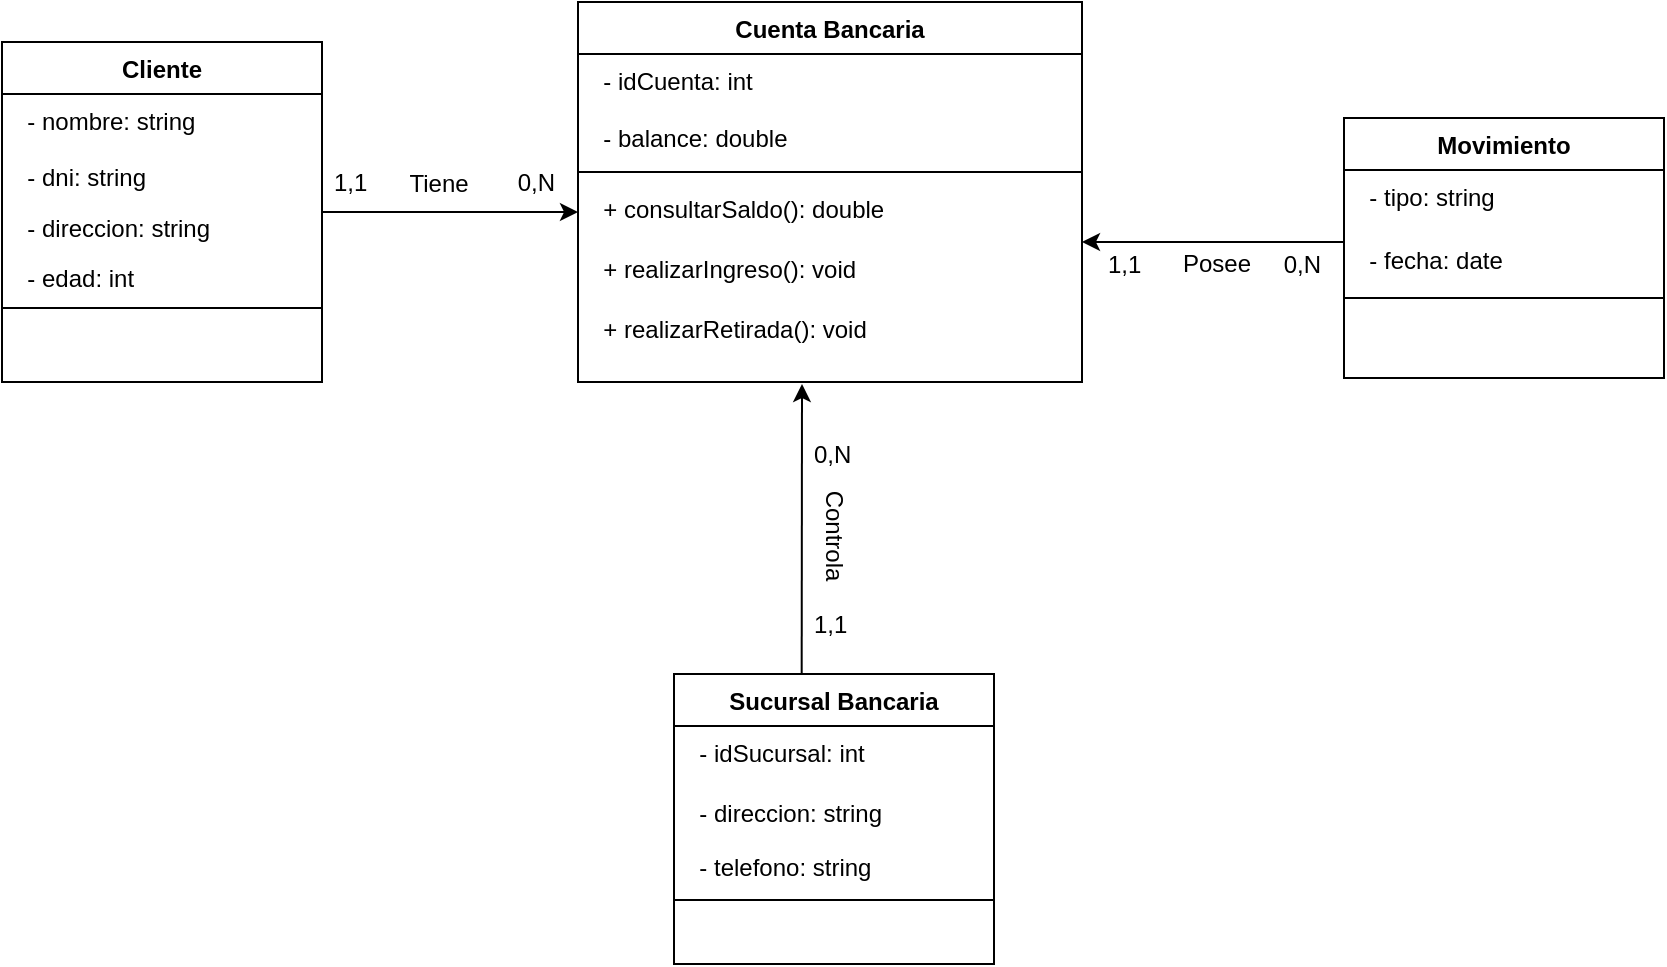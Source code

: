 <mxfile version="24.3.0" type="device">
  <diagram id="C5RBs43oDa-KdzZeNtuy" name="Page-1">
    <mxGraphModel dx="1434" dy="764" grid="1" gridSize="10" guides="1" tooltips="1" connect="1" arrows="1" fold="1" page="1" pageScale="1" pageWidth="827" pageHeight="1169" math="0" shadow="0">
      <root>
        <mxCell id="WIyWlLk6GJQsqaUBKTNV-0" />
        <mxCell id="WIyWlLk6GJQsqaUBKTNV-1" parent="WIyWlLk6GJQsqaUBKTNV-0" />
        <mxCell id="zkfFHV4jXpPFQw0GAbJ--0" value="Cliente" style="swimlane;fontStyle=1;align=center;verticalAlign=top;childLayout=stackLayout;horizontal=1;startSize=26;horizontalStack=0;resizeParent=1;resizeLast=0;collapsible=1;marginBottom=0;rounded=0;shadow=0;strokeWidth=1;" parent="WIyWlLk6GJQsqaUBKTNV-1" vertex="1">
          <mxGeometry x="80" y="199" width="160" height="170" as="geometry">
            <mxRectangle x="220" y="120" width="160" height="26" as="alternateBounds" />
          </mxGeometry>
        </mxCell>
        <mxCell id="Ao4X3F_WjkxsHfXwTAYQ-5" value="" style="group" parent="zkfFHV4jXpPFQw0GAbJ--0" vertex="1" connectable="0">
          <mxGeometry y="26" width="160" height="104" as="geometry" />
        </mxCell>
        <mxCell id="zkfFHV4jXpPFQw0GAbJ--1" value="  - nombre: string" style="text;align=left;verticalAlign=top;spacingLeft=4;spacingRight=4;overflow=hidden;rotatable=0;points=[[0,0.5],[1,0.5]];portConstraint=eastwest;" parent="Ao4X3F_WjkxsHfXwTAYQ-5" vertex="1">
          <mxGeometry width="160" height="27.902" as="geometry" />
        </mxCell>
        <mxCell id="zkfFHV4jXpPFQw0GAbJ--2" value="  - dni: string" style="text;align=left;verticalAlign=top;spacingLeft=4;spacingRight=4;overflow=hidden;rotatable=0;points=[[0,0.5],[1,0.5]];portConstraint=eastwest;rounded=0;shadow=0;html=0;" parent="Ao4X3F_WjkxsHfXwTAYQ-5" vertex="1">
          <mxGeometry y="27.902" width="160" height="25.366" as="geometry" />
        </mxCell>
        <mxCell id="zkfFHV4jXpPFQw0GAbJ--3" value="  - direccion: string" style="text;align=left;verticalAlign=top;spacingLeft=4;spacingRight=4;overflow=hidden;rotatable=0;points=[[0,0.5],[1,0.5]];portConstraint=eastwest;rounded=0;shadow=0;html=0;" parent="Ao4X3F_WjkxsHfXwTAYQ-5" vertex="1">
          <mxGeometry y="53.268" width="160" height="25.366" as="geometry" />
        </mxCell>
        <mxCell id="rkPFh75GbS9HX2MlKbnH-0" value="  - edad: int" style="text;align=left;verticalAlign=top;spacingLeft=4;spacingRight=4;overflow=hidden;rotatable=0;points=[[0,0.5],[1,0.5]];portConstraint=eastwest;" parent="Ao4X3F_WjkxsHfXwTAYQ-5" vertex="1">
          <mxGeometry y="78.634" width="160" height="25.366" as="geometry" />
        </mxCell>
        <mxCell id="kReAacIHoSH5smEjMrif-6" value="" style="line;html=1;strokeWidth=1;align=left;verticalAlign=middle;spacingTop=-1;spacingLeft=3;spacingRight=3;rotatable=0;labelPosition=right;points=[];portConstraint=eastwest;" parent="zkfFHV4jXpPFQw0GAbJ--0" vertex="1">
          <mxGeometry y="130" width="160" height="6" as="geometry" />
        </mxCell>
        <mxCell id="zkfFHV4jXpPFQw0GAbJ--6" value="Sucursal Bancaria" style="swimlane;fontStyle=1;align=center;verticalAlign=top;childLayout=stackLayout;horizontal=1;startSize=26;horizontalStack=0;resizeParent=1;resizeLast=0;collapsible=1;marginBottom=0;rounded=0;shadow=0;strokeWidth=1;" parent="WIyWlLk6GJQsqaUBKTNV-1" vertex="1">
          <mxGeometry x="416" y="515" width="160" height="145" as="geometry">
            <mxRectangle x="130" y="380" width="160" height="26" as="alternateBounds" />
          </mxGeometry>
        </mxCell>
        <mxCell id="Ao4X3F_WjkxsHfXwTAYQ-6" value="" style="group" parent="zkfFHV4jXpPFQw0GAbJ--6" vertex="1" connectable="0">
          <mxGeometry y="26" width="160" height="84" as="geometry" />
        </mxCell>
        <mxCell id="rkPFh75GbS9HX2MlKbnH-9" value="  - idSucursal: int" style="text;align=left;verticalAlign=top;spacingLeft=4;spacingRight=4;overflow=hidden;rotatable=0;points=[[0,0.5],[1,0.5]];portConstraint=eastwest;" parent="Ao4X3F_WjkxsHfXwTAYQ-6" vertex="1">
          <mxGeometry width="160" height="29.806" as="geometry" />
        </mxCell>
        <mxCell id="rkPFh75GbS9HX2MlKbnH-11" value="  - direccion: string" style="text;align=left;verticalAlign=top;spacingLeft=4;spacingRight=4;overflow=hidden;rotatable=0;points=[[0,0.5],[1,0.5]];portConstraint=eastwest;rounded=0;shadow=0;html=0;" parent="Ao4X3F_WjkxsHfXwTAYQ-6" vertex="1">
          <mxGeometry y="29.806" width="160" height="27.097" as="geometry" />
        </mxCell>
        <mxCell id="rkPFh75GbS9HX2MlKbnH-10" value="  - telefono: string" style="text;align=left;verticalAlign=top;spacingLeft=4;spacingRight=4;overflow=hidden;rotatable=0;points=[[0,0.5],[1,0.5]];portConstraint=eastwest;rounded=0;shadow=0;html=0;" parent="Ao4X3F_WjkxsHfXwTAYQ-6" vertex="1">
          <mxGeometry y="56.903" width="160" height="27.097" as="geometry" />
        </mxCell>
        <mxCell id="kReAacIHoSH5smEjMrif-7" value="" style="line;html=1;strokeWidth=1;align=left;verticalAlign=middle;spacingTop=-1;spacingLeft=3;spacingRight=3;rotatable=0;labelPosition=right;points=[];portConstraint=eastwest;" parent="zkfFHV4jXpPFQw0GAbJ--6" vertex="1">
          <mxGeometry y="110" width="160" height="6" as="geometry" />
        </mxCell>
        <mxCell id="zkfFHV4jXpPFQw0GAbJ--13" value="Movimiento" style="swimlane;fontStyle=1;align=center;verticalAlign=top;childLayout=stackLayout;horizontal=1;startSize=26;horizontalStack=0;resizeParent=1;resizeLast=0;collapsible=1;marginBottom=0;rounded=0;shadow=0;strokeWidth=1;" parent="WIyWlLk6GJQsqaUBKTNV-1" vertex="1">
          <mxGeometry x="751" y="237" width="160" height="130" as="geometry">
            <mxRectangle x="340" y="380" width="170" height="26" as="alternateBounds" />
          </mxGeometry>
        </mxCell>
        <mxCell id="Ao4X3F_WjkxsHfXwTAYQ-0" value="" style="group" parent="zkfFHV4jXpPFQw0GAbJ--13" vertex="1" connectable="0">
          <mxGeometry y="26" width="160" height="60" as="geometry" />
        </mxCell>
        <mxCell id="rkPFh75GbS9HX2MlKbnH-30" value="  - tipo: string" style="text;align=left;verticalAlign=top;spacingLeft=4;spacingRight=4;overflow=hidden;rotatable=0;points=[[0,0.5],[1,0.5]];portConstraint=eastwest;rounded=0;shadow=0;html=0;" parent="Ao4X3F_WjkxsHfXwTAYQ-0" vertex="1">
          <mxGeometry width="160" height="31.429" as="geometry" />
        </mxCell>
        <mxCell id="rkPFh75GbS9HX2MlKbnH-31" value="  - fecha: date" style="text;align=left;verticalAlign=top;spacingLeft=4;spacingRight=4;overflow=hidden;rotatable=0;points=[[0,0.5],[1,0.5]];portConstraint=eastwest;rounded=0;shadow=0;html=0;" parent="Ao4X3F_WjkxsHfXwTAYQ-0" vertex="1">
          <mxGeometry y="31.429" width="160" height="28.571" as="geometry" />
        </mxCell>
        <mxCell id="kReAacIHoSH5smEjMrif-5" value="" style="line;html=1;strokeWidth=1;align=left;verticalAlign=middle;spacingTop=-1;spacingLeft=3;spacingRight=3;rotatable=0;labelPosition=right;points=[];portConstraint=eastwest;" parent="zkfFHV4jXpPFQw0GAbJ--13" vertex="1">
          <mxGeometry y="86" width="160" height="8" as="geometry" />
        </mxCell>
        <mxCell id="zkfFHV4jXpPFQw0GAbJ--16" value="" style="endArrow=classic;endSize=6;endFill=1;shadow=0;strokeWidth=1;rounded=0;curved=0;edgeStyle=elbowEdgeStyle;elbow=vertical;strokeColor=default;" parent="WIyWlLk6GJQsqaUBKTNV-1" source="zkfFHV4jXpPFQw0GAbJ--13" edge="1">
          <mxGeometry width="160" relative="1" as="geometry">
            <mxPoint x="70" y="540" as="sourcePoint" />
            <mxPoint x="620" y="299" as="targetPoint" />
            <Array as="points">
              <mxPoint x="670" y="299" />
              <mxPoint x="620" y="289" />
            </Array>
          </mxGeometry>
        </mxCell>
        <mxCell id="zkfFHV4jXpPFQw0GAbJ--17" value="Cuenta Bancaria" style="swimlane;fontStyle=1;align=center;verticalAlign=top;childLayout=stackLayout;horizontal=1;startSize=26;horizontalStack=0;resizeParent=1;resizeLast=0;collapsible=1;marginBottom=0;rounded=0;shadow=0;strokeWidth=1;" parent="WIyWlLk6GJQsqaUBKTNV-1" vertex="1">
          <mxGeometry x="368" y="179" width="252" height="190" as="geometry">
            <mxRectangle x="550" y="140" width="160" height="26" as="alternateBounds" />
          </mxGeometry>
        </mxCell>
        <mxCell id="Ao4X3F_WjkxsHfXwTAYQ-4" value="" style="group" parent="zkfFHV4jXpPFQw0GAbJ--17" vertex="1" connectable="0">
          <mxGeometry y="26" width="252" height="54" as="geometry" />
        </mxCell>
        <mxCell id="rkPFh75GbS9HX2MlKbnH-1" value="  - idCuenta: int" style="text;align=left;verticalAlign=top;spacingLeft=4;spacingRight=4;overflow=hidden;rotatable=0;points=[[0,0.5],[1,0.5]];portConstraint=eastwest;" parent="Ao4X3F_WjkxsHfXwTAYQ-4" vertex="1">
          <mxGeometry width="252" height="28.286" as="geometry" />
        </mxCell>
        <mxCell id="rkPFh75GbS9HX2MlKbnH-4" value="  - balance: double" style="text;align=left;verticalAlign=top;spacingLeft=4;spacingRight=4;overflow=hidden;rotatable=0;points=[[0,0.5],[1,0.5]];portConstraint=eastwest;rounded=1;" parent="Ao4X3F_WjkxsHfXwTAYQ-4" vertex="1">
          <mxGeometry y="28.286" width="252" height="25.714" as="geometry" />
        </mxCell>
        <mxCell id="rkPFh75GbS9HX2MlKbnH-25" value="" style="line;html=1;strokeWidth=1;align=left;verticalAlign=middle;spacingTop=-1;spacingLeft=3;spacingRight=3;rotatable=0;labelPosition=right;points=[];portConstraint=eastwest;" parent="zkfFHV4jXpPFQw0GAbJ--17" vertex="1">
          <mxGeometry y="80" width="252" height="10" as="geometry" />
        </mxCell>
        <mxCell id="Ao4X3F_WjkxsHfXwTAYQ-3" value="" style="group" parent="zkfFHV4jXpPFQw0GAbJ--17" vertex="1" connectable="0">
          <mxGeometry y="90" width="252" height="90" as="geometry" />
        </mxCell>
        <mxCell id="rkPFh75GbS9HX2MlKbnH-26" value="  + consultarSaldo(): double" style="text;align=left;verticalAlign=top;spacingLeft=4;spacingRight=4;overflow=hidden;rotatable=0;points=[[0,0.5],[1,0.5]];portConstraint=eastwest;" parent="Ao4X3F_WjkxsHfXwTAYQ-3" vertex="1">
          <mxGeometry width="252" height="30.0" as="geometry" />
        </mxCell>
        <mxCell id="rkPFh75GbS9HX2MlKbnH-28" value="  + realizarIngreso(): void" style="text;align=left;verticalAlign=top;spacingLeft=4;spacingRight=4;overflow=hidden;rotatable=0;points=[[0,0.5],[1,0.5]];portConstraint=eastwest;rounded=0;shadow=0;html=0;" parent="Ao4X3F_WjkxsHfXwTAYQ-3" vertex="1">
          <mxGeometry y="30.0" width="252" height="30.0" as="geometry" />
        </mxCell>
        <mxCell id="rkPFh75GbS9HX2MlKbnH-27" value="  + realizarRetirada(): void" style="text;align=left;verticalAlign=top;spacingLeft=4;spacingRight=4;overflow=hidden;rotatable=0;points=[[0,0.5],[1,0.5]];portConstraint=eastwest;rounded=0;shadow=0;html=0;" parent="Ao4X3F_WjkxsHfXwTAYQ-3" vertex="1">
          <mxGeometry y="60.0" width="252" height="30.0" as="geometry" />
        </mxCell>
        <mxCell id="zkfFHV4jXpPFQw0GAbJ--26" value="" style="endArrow=classic;shadow=0;strokeWidth=1;rounded=0;curved=0;endFill=1;edgeStyle=elbowEdgeStyle;elbow=vertical;" parent="WIyWlLk6GJQsqaUBKTNV-1" source="zkfFHV4jXpPFQw0GAbJ--0" edge="1">
          <mxGeometry x="0.5" y="41" relative="1" as="geometry">
            <mxPoint x="240" y="271" as="sourcePoint" />
            <mxPoint x="368" y="284.069" as="targetPoint" />
            <mxPoint x="-40" y="32" as="offset" />
          </mxGeometry>
        </mxCell>
        <mxCell id="zkfFHV4jXpPFQw0GAbJ--27" value="1,1" style="resizable=0;align=left;verticalAlign=bottom;labelBackgroundColor=none;fontSize=12;" parent="zkfFHV4jXpPFQw0GAbJ--26" connectable="0" vertex="1">
          <mxGeometry x="-1" relative="1" as="geometry">
            <mxPoint x="4" y="-6" as="offset" />
          </mxGeometry>
        </mxCell>
        <mxCell id="zkfFHV4jXpPFQw0GAbJ--28" value="0,N" style="resizable=0;align=right;verticalAlign=bottom;labelBackgroundColor=none;fontSize=12;" parent="zkfFHV4jXpPFQw0GAbJ--26" connectable="0" vertex="1">
          <mxGeometry x="1" relative="1" as="geometry">
            <mxPoint x="-10" y="-6" as="offset" />
          </mxGeometry>
        </mxCell>
        <mxCell id="zkfFHV4jXpPFQw0GAbJ--29" value="Tiene" style="text;html=1;resizable=0;points=[];;align=center;verticalAlign=middle;labelBackgroundColor=none;rounded=0;shadow=0;strokeWidth=1;fontSize=12;" parent="zkfFHV4jXpPFQw0GAbJ--26" vertex="1" connectable="0">
          <mxGeometry x="0.5" y="49" relative="1" as="geometry">
            <mxPoint x="-38" y="35" as="offset" />
          </mxGeometry>
        </mxCell>
        <mxCell id="rkPFh75GbS9HX2MlKbnH-15" value="Controla" style="text;html=1;resizable=0;points=[];;align=center;verticalAlign=middle;labelBackgroundColor=none;rounded=0;shadow=0;strokeWidth=1;fontSize=12;rotation=90;" parent="WIyWlLk6GJQsqaUBKTNV-1" vertex="1" connectable="0">
          <mxGeometry x="576.002" y="289.997" as="geometry">
            <mxPoint x="155" y="80" as="offset" />
          </mxGeometry>
        </mxCell>
        <mxCell id="rkPFh75GbS9HX2MlKbnH-20" value="1,1" style="resizable=0;align=left;verticalAlign=bottom;labelBackgroundColor=none;fontSize=12;" parent="WIyWlLk6GJQsqaUBKTNV-1" connectable="0" vertex="1">
          <mxGeometry x="343" y="429.997" as="geometry">
            <mxPoint x="141" y="69" as="offset" />
          </mxGeometry>
        </mxCell>
        <mxCell id="rkPFh75GbS9HX2MlKbnH-29" value="0,N" style="resizable=0;align=left;verticalAlign=bottom;labelBackgroundColor=none;fontSize=12;" parent="WIyWlLk6GJQsqaUBKTNV-1" connectable="0" vertex="1">
          <mxGeometry x="343" y="344.997" as="geometry">
            <mxPoint x="141" y="69" as="offset" />
          </mxGeometry>
        </mxCell>
        <mxCell id="rkPFh75GbS9HX2MlKbnH-32" value="1,1" style="resizable=0;align=left;verticalAlign=bottom;labelBackgroundColor=none;fontSize=12;" parent="WIyWlLk6GJQsqaUBKTNV-1" connectable="0" vertex="1">
          <mxGeometry x="631" y="318.999" as="geometry" />
        </mxCell>
        <mxCell id="rkPFh75GbS9HX2MlKbnH-33" value="0,N" style="resizable=0;align=right;verticalAlign=bottom;labelBackgroundColor=none;fontSize=12;" parent="WIyWlLk6GJQsqaUBKTNV-1" connectable="0" vertex="1">
          <mxGeometry x="740.996" y="318.999" as="geometry" />
        </mxCell>
        <mxCell id="rkPFh75GbS9HX2MlKbnH-34" value="Posee" style="text;html=1;resizable=0;points=[];;align=center;verticalAlign=middle;labelBackgroundColor=none;rounded=0;shadow=0;strokeWidth=1;fontSize=12;" parent="WIyWlLk6GJQsqaUBKTNV-1" vertex="1" connectable="0">
          <mxGeometry x="685.002" y="310.999" as="geometry">
            <mxPoint x="2" y="-1" as="offset" />
          </mxGeometry>
        </mxCell>
        <mxCell id="vSDh-wxp_xj1zjR3xZ-f-6" value="" style="endArrow=classic;html=1;rounded=0;exitX=0.399;exitY=-0.002;exitDx=0;exitDy=0;exitPerimeter=0;" parent="WIyWlLk6GJQsqaUBKTNV-1" source="zkfFHV4jXpPFQw0GAbJ--6" edge="1">
          <mxGeometry width="50" height="50" relative="1" as="geometry">
            <mxPoint x="460" y="480" as="sourcePoint" />
            <mxPoint x="480" y="370" as="targetPoint" />
          </mxGeometry>
        </mxCell>
      </root>
    </mxGraphModel>
  </diagram>
</mxfile>
